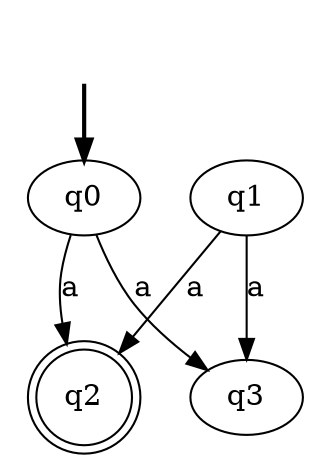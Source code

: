 digraph {
	fake0 [style=invisible]
	q0 [root=true]
	q2 [shape=doublecircle]
	q1
	q3
	fake0 -> q0 [style=bold]
	q1 -> q2 [label=a]
	q1 -> q3 [label=a]
	q0 -> q2 [label=a]
	q0 -> q3 [label=a]
}
